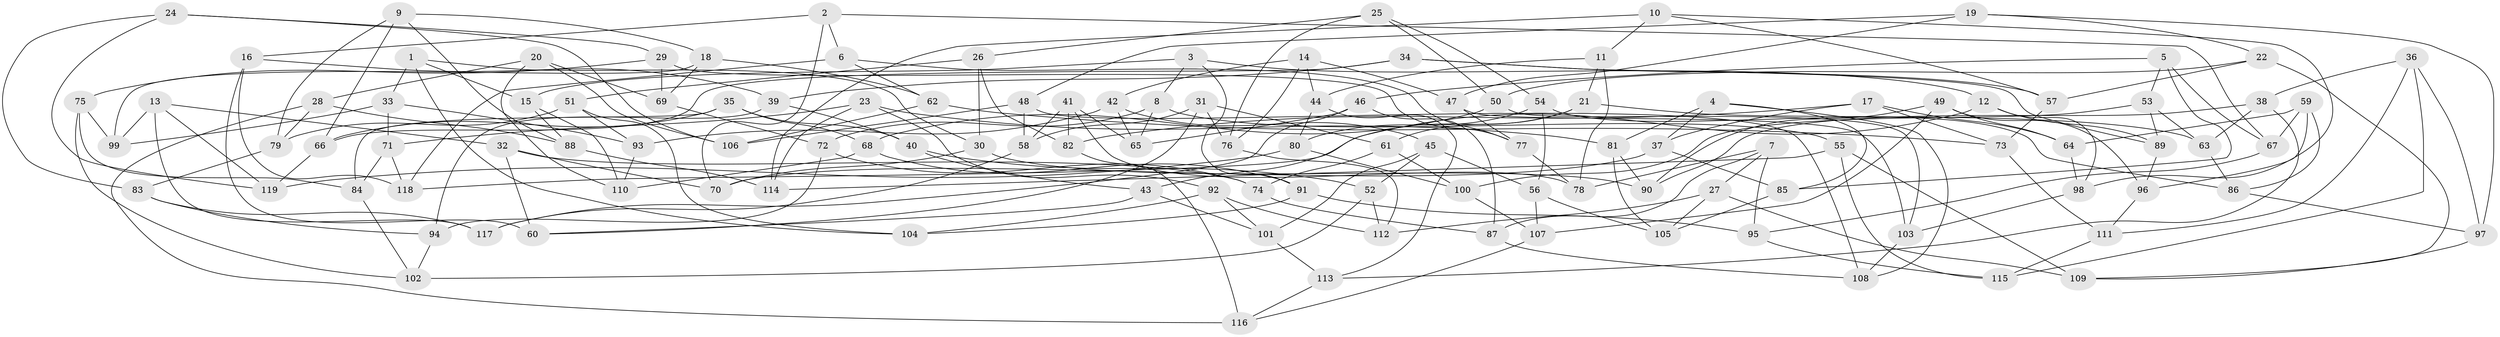 // Generated by graph-tools (version 1.1) at 2025/03/03/09/25 03:03:05]
// undirected, 119 vertices, 238 edges
graph export_dot {
graph [start="1"]
  node [color=gray90,style=filled];
  1;
  2;
  3;
  4;
  5;
  6;
  7;
  8;
  9;
  10;
  11;
  12;
  13;
  14;
  15;
  16;
  17;
  18;
  19;
  20;
  21;
  22;
  23;
  24;
  25;
  26;
  27;
  28;
  29;
  30;
  31;
  32;
  33;
  34;
  35;
  36;
  37;
  38;
  39;
  40;
  41;
  42;
  43;
  44;
  45;
  46;
  47;
  48;
  49;
  50;
  51;
  52;
  53;
  54;
  55;
  56;
  57;
  58;
  59;
  60;
  61;
  62;
  63;
  64;
  65;
  66;
  67;
  68;
  69;
  70;
  71;
  72;
  73;
  74;
  75;
  76;
  77;
  78;
  79;
  80;
  81;
  82;
  83;
  84;
  85;
  86;
  87;
  88;
  89;
  90;
  91;
  92;
  93;
  94;
  95;
  96;
  97;
  98;
  99;
  100;
  101;
  102;
  103;
  104;
  105;
  106;
  107;
  108;
  109;
  110;
  111;
  112;
  113;
  114;
  115;
  116;
  117;
  118;
  119;
  1 -- 30;
  1 -- 33;
  1 -- 104;
  1 -- 15;
  2 -- 16;
  2 -- 67;
  2 -- 6;
  2 -- 70;
  3 -- 91;
  3 -- 12;
  3 -- 8;
  3 -- 15;
  4 -- 85;
  4 -- 81;
  4 -- 108;
  4 -- 37;
  5 -- 46;
  5 -- 85;
  5 -- 53;
  5 -- 67;
  6 -- 118;
  6 -- 62;
  6 -- 77;
  7 -- 78;
  7 -- 87;
  7 -- 27;
  7 -- 95;
  8 -- 72;
  8 -- 65;
  8 -- 55;
  9 -- 18;
  9 -- 79;
  9 -- 88;
  9 -- 66;
  10 -- 57;
  10 -- 114;
  10 -- 11;
  10 -- 98;
  11 -- 21;
  11 -- 44;
  11 -- 78;
  12 -- 89;
  12 -- 118;
  12 -- 98;
  13 -- 119;
  13 -- 99;
  13 -- 32;
  13 -- 117;
  14 -- 42;
  14 -- 47;
  14 -- 44;
  14 -- 76;
  15 -- 88;
  15 -- 110;
  16 -- 60;
  16 -- 39;
  16 -- 118;
  17 -- 37;
  17 -- 73;
  17 -- 64;
  17 -- 82;
  18 -- 99;
  18 -- 69;
  18 -- 62;
  19 -- 48;
  19 -- 97;
  19 -- 47;
  19 -- 22;
  20 -- 69;
  20 -- 28;
  20 -- 110;
  20 -- 106;
  21 -- 43;
  21 -- 63;
  21 -- 61;
  22 -- 109;
  22 -- 57;
  22 -- 50;
  23 -- 81;
  23 -- 71;
  23 -- 92;
  23 -- 114;
  24 -- 119;
  24 -- 106;
  24 -- 29;
  24 -- 83;
  25 -- 50;
  25 -- 26;
  25 -- 76;
  25 -- 54;
  26 -- 51;
  26 -- 82;
  26 -- 30;
  27 -- 112;
  27 -- 109;
  27 -- 105;
  28 -- 116;
  28 -- 88;
  28 -- 79;
  29 -- 69;
  29 -- 75;
  29 -- 77;
  30 -- 70;
  30 -- 90;
  31 -- 61;
  31 -- 58;
  31 -- 76;
  31 -- 60;
  32 -- 70;
  32 -- 74;
  32 -- 60;
  33 -- 93;
  33 -- 71;
  33 -- 99;
  34 -- 57;
  34 -- 89;
  34 -- 39;
  34 -- 66;
  35 -- 84;
  35 -- 66;
  35 -- 68;
  35 -- 40;
  36 -- 38;
  36 -- 97;
  36 -- 111;
  36 -- 115;
  37 -- 85;
  37 -- 70;
  38 -- 90;
  38 -- 113;
  38 -- 63;
  39 -- 40;
  39 -- 94;
  40 -- 52;
  40 -- 43;
  41 -- 78;
  41 -- 82;
  41 -- 58;
  41 -- 65;
  42 -- 93;
  42 -- 65;
  42 -- 45;
  43 -- 60;
  43 -- 101;
  44 -- 80;
  44 -- 113;
  45 -- 52;
  45 -- 56;
  45 -- 101;
  46 -- 87;
  46 -- 117;
  46 -- 65;
  47 -- 103;
  47 -- 77;
  48 -- 106;
  48 -- 108;
  48 -- 58;
  49 -- 107;
  49 -- 90;
  49 -- 64;
  49 -- 96;
  50 -- 68;
  50 -- 103;
  51 -- 93;
  51 -- 104;
  51 -- 79;
  52 -- 112;
  52 -- 102;
  53 -- 63;
  53 -- 100;
  53 -- 89;
  54 -- 56;
  54 -- 80;
  54 -- 86;
  55 -- 109;
  55 -- 115;
  55 -- 114;
  56 -- 105;
  56 -- 107;
  57 -- 73;
  58 -- 117;
  59 -- 96;
  59 -- 86;
  59 -- 64;
  59 -- 67;
  61 -- 74;
  61 -- 100;
  62 -- 106;
  62 -- 73;
  63 -- 86;
  64 -- 98;
  66 -- 119;
  67 -- 95;
  68 -- 91;
  68 -- 110;
  69 -- 72;
  71 -- 118;
  71 -- 84;
  72 -- 74;
  72 -- 94;
  73 -- 111;
  74 -- 87;
  75 -- 102;
  75 -- 84;
  75 -- 99;
  76 -- 112;
  77 -- 78;
  79 -- 83;
  80 -- 119;
  80 -- 100;
  81 -- 105;
  81 -- 90;
  82 -- 116;
  83 -- 94;
  83 -- 117;
  84 -- 102;
  85 -- 105;
  86 -- 97;
  87 -- 108;
  88 -- 114;
  89 -- 96;
  91 -- 104;
  91 -- 95;
  92 -- 101;
  92 -- 112;
  92 -- 104;
  93 -- 110;
  94 -- 102;
  95 -- 115;
  96 -- 111;
  97 -- 109;
  98 -- 103;
  100 -- 107;
  101 -- 113;
  103 -- 108;
  107 -- 116;
  111 -- 115;
  113 -- 116;
}
